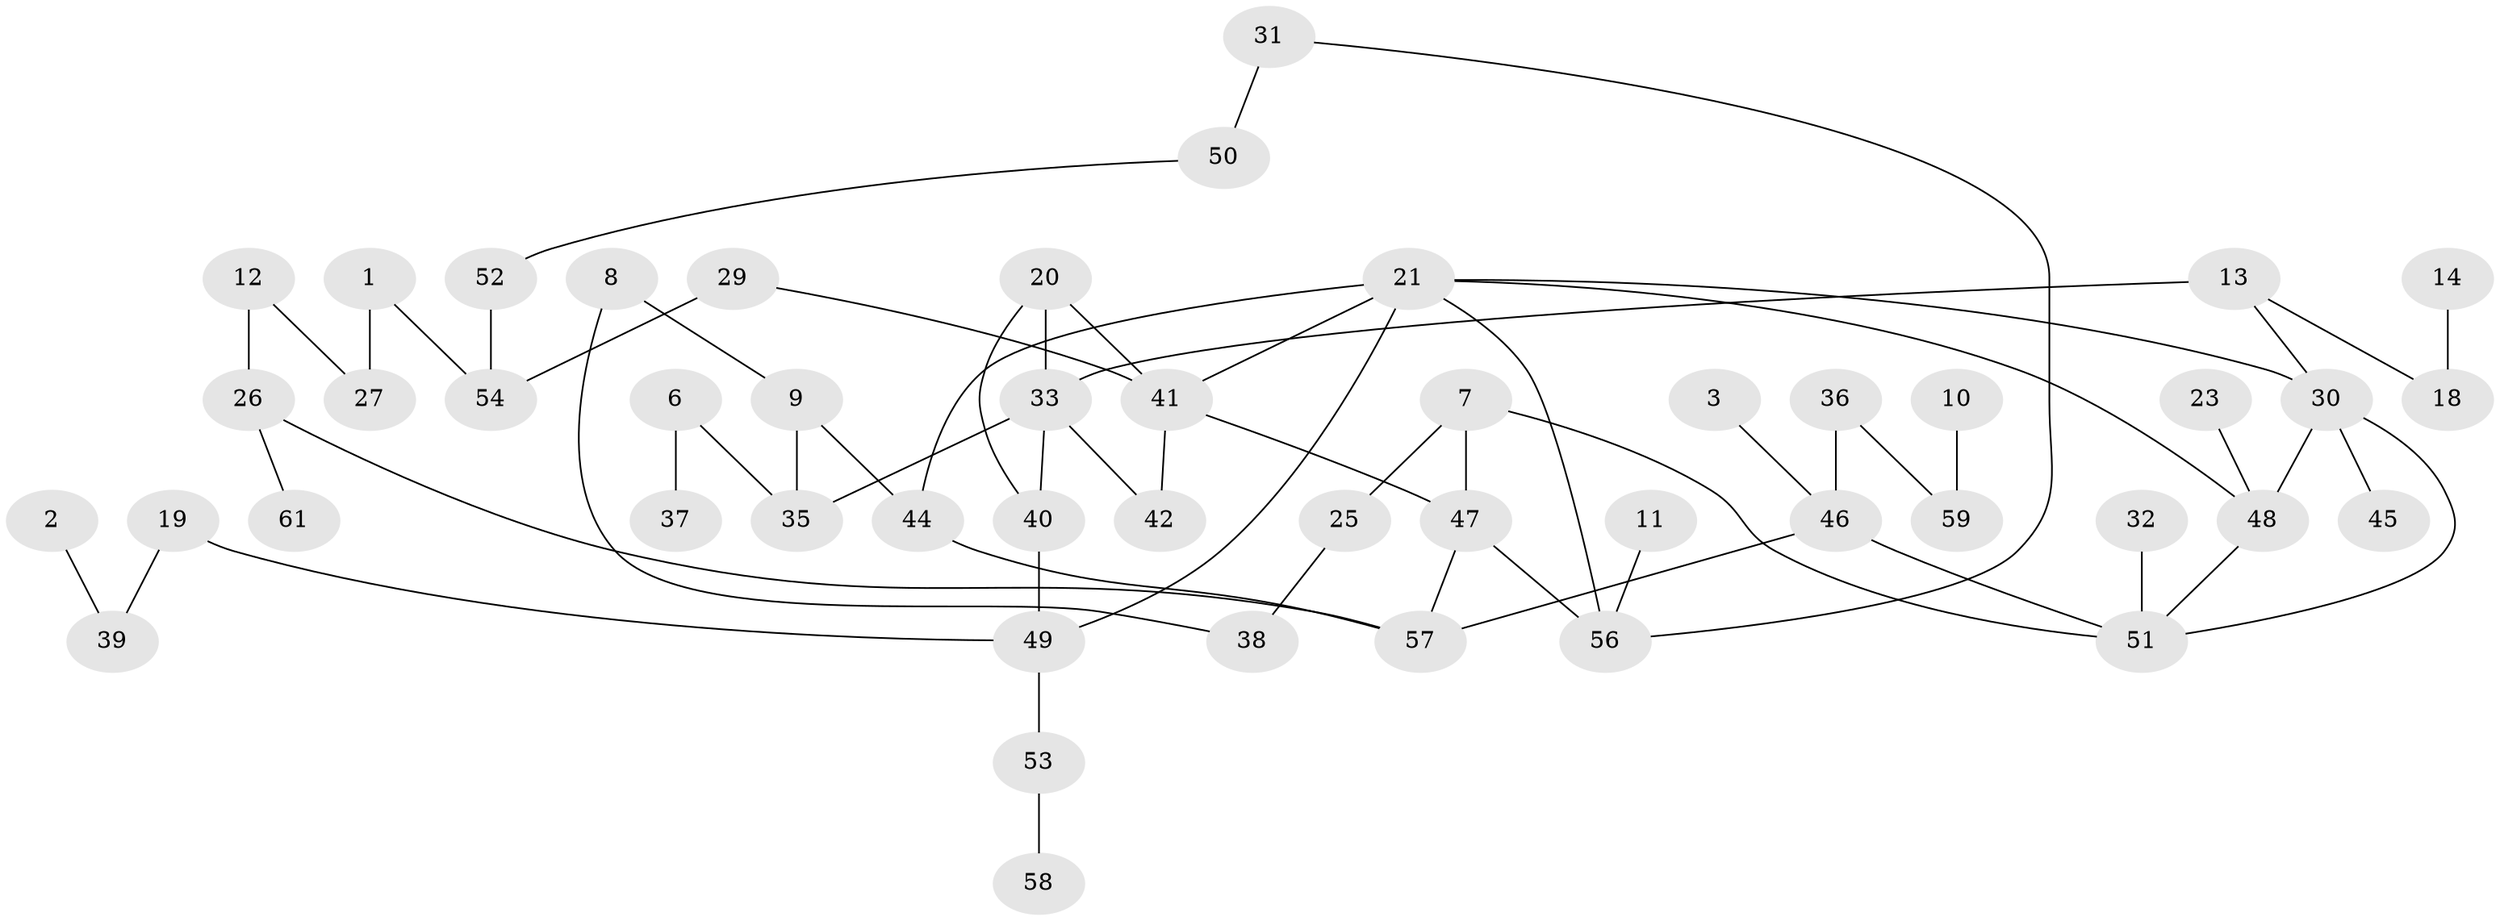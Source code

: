 // original degree distribution, {1: 0.2727272727272727, 2: 0.30578512396694213, 0: 0.09090909090909091, 4: 0.10743801652892562, 3: 0.17355371900826447, 5: 0.049586776859504134}
// Generated by graph-tools (version 1.1) at 2025/00/03/09/25 03:00:54]
// undirected, 49 vertices, 62 edges
graph export_dot {
graph [start="1"]
  node [color=gray90,style=filled];
  1;
  2;
  3;
  6;
  7;
  8;
  9;
  10;
  11;
  12;
  13;
  14;
  18;
  19;
  20;
  21;
  23;
  25;
  26;
  27;
  29;
  30;
  31;
  32;
  33;
  35;
  36;
  37;
  38;
  39;
  40;
  41;
  42;
  44;
  45;
  46;
  47;
  48;
  49;
  50;
  51;
  52;
  53;
  54;
  56;
  57;
  58;
  59;
  61;
  1 -- 27 [weight=1.0];
  1 -- 54 [weight=1.0];
  2 -- 39 [weight=1.0];
  3 -- 46 [weight=1.0];
  6 -- 35 [weight=1.0];
  6 -- 37 [weight=1.0];
  7 -- 25 [weight=1.0];
  7 -- 47 [weight=1.0];
  7 -- 51 [weight=1.0];
  8 -- 9 [weight=1.0];
  8 -- 38 [weight=1.0];
  9 -- 35 [weight=1.0];
  9 -- 44 [weight=1.0];
  10 -- 59 [weight=1.0];
  11 -- 56 [weight=1.0];
  12 -- 26 [weight=1.0];
  12 -- 27 [weight=1.0];
  13 -- 18 [weight=1.0];
  13 -- 30 [weight=1.0];
  13 -- 33 [weight=2.0];
  14 -- 18 [weight=1.0];
  19 -- 39 [weight=1.0];
  19 -- 49 [weight=1.0];
  20 -- 33 [weight=1.0];
  20 -- 40 [weight=1.0];
  20 -- 41 [weight=1.0];
  21 -- 30 [weight=1.0];
  21 -- 41 [weight=1.0];
  21 -- 44 [weight=1.0];
  21 -- 48 [weight=1.0];
  21 -- 49 [weight=1.0];
  21 -- 56 [weight=1.0];
  23 -- 48 [weight=1.0];
  25 -- 38 [weight=1.0];
  26 -- 57 [weight=1.0];
  26 -- 61 [weight=1.0];
  29 -- 41 [weight=1.0];
  29 -- 54 [weight=2.0];
  30 -- 45 [weight=1.0];
  30 -- 48 [weight=1.0];
  30 -- 51 [weight=1.0];
  31 -- 50 [weight=1.0];
  31 -- 56 [weight=1.0];
  32 -- 51 [weight=1.0];
  33 -- 35 [weight=1.0];
  33 -- 40 [weight=1.0];
  33 -- 42 [weight=1.0];
  36 -- 46 [weight=1.0];
  36 -- 59 [weight=1.0];
  40 -- 49 [weight=1.0];
  41 -- 42 [weight=1.0];
  41 -- 47 [weight=1.0];
  44 -- 57 [weight=1.0];
  46 -- 51 [weight=1.0];
  46 -- 57 [weight=1.0];
  47 -- 56 [weight=1.0];
  47 -- 57 [weight=1.0];
  48 -- 51 [weight=1.0];
  49 -- 53 [weight=1.0];
  50 -- 52 [weight=1.0];
  52 -- 54 [weight=1.0];
  53 -- 58 [weight=1.0];
}

